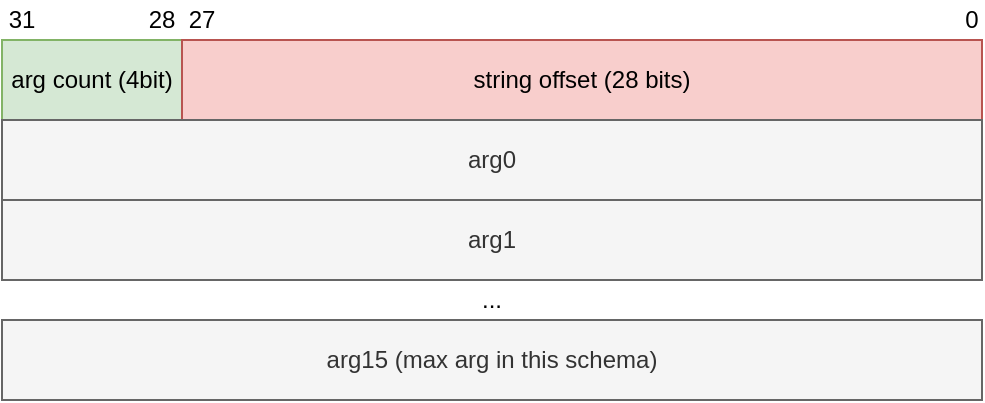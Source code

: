 <mxfile compressed="true" version="13.4.5" type="device"><diagram id="QaD_0Ijm2Cc3LvdYsElH" name="Page-1"><mxGraphModel dx="812" dy="541" grid="1" gridSize="10" guides="1" tooltips="1" connect="1" arrows="1" fold="1" page="1" pageScale="1" pageWidth="520" pageHeight="200" math="0" shadow="0"><root><mxCell id="0"/><mxCell id="1" parent="0"/><mxCell id="c4tHyPJ_nYMBr9oHYt1C-1" value="arg count (4bit)" style="rounded=0;whiteSpace=wrap;html=1;fillColor=#d5e8d4;strokeColor=#82b366;" vertex="1" parent="1"><mxGeometry x="15" y="20" width="90" height="40" as="geometry"/></mxCell><mxCell id="c4tHyPJ_nYMBr9oHYt1C-2" value="string offset (28 bits)" style="rounded=0;whiteSpace=wrap;html=1;fillColor=#f8cecc;strokeColor=#b85450;" vertex="1" parent="1"><mxGeometry x="105" y="20" width="400" height="40" as="geometry"/></mxCell><mxCell id="c4tHyPJ_nYMBr9oHYt1C-4" value="arg0" style="rounded=0;whiteSpace=wrap;html=1;fillColor=#f5f5f5;strokeColor=#666666;fontColor=#333333;" vertex="1" parent="1"><mxGeometry x="15" y="60" width="490" height="40" as="geometry"/></mxCell><mxCell id="c4tHyPJ_nYMBr9oHYt1C-5" value="arg1" style="rounded=0;whiteSpace=wrap;html=1;fillColor=#f5f5f5;strokeColor=#666666;fontColor=#333333;" vertex="1" parent="1"><mxGeometry x="15" y="100" width="490" height="40" as="geometry"/></mxCell><mxCell id="c4tHyPJ_nYMBr9oHYt1C-6" value="..." style="text;html=1;strokeColor=none;fillColor=none;align=center;verticalAlign=middle;whiteSpace=wrap;rounded=0;" vertex="1" parent="1"><mxGeometry x="240" y="140" width="40" height="20" as="geometry"/></mxCell><mxCell id="c4tHyPJ_nYMBr9oHYt1C-7" value="arg15 (max arg in this schema)" style="rounded=0;whiteSpace=wrap;html=1;fillColor=#f5f5f5;strokeColor=#666666;fontColor=#333333;" vertex="1" parent="1"><mxGeometry x="15" y="160" width="490" height="40" as="geometry"/></mxCell><mxCell id="c4tHyPJ_nYMBr9oHYt1C-8" value="0" style="text;html=1;strokeColor=none;fillColor=none;align=center;verticalAlign=middle;whiteSpace=wrap;rounded=0;" vertex="1" parent="1"><mxGeometry x="495" width="10" height="20" as="geometry"/></mxCell><mxCell id="c4tHyPJ_nYMBr9oHYt1C-9" value="27" style="text;html=1;strokeColor=none;fillColor=none;align=center;verticalAlign=middle;whiteSpace=wrap;rounded=0;" vertex="1" parent="1"><mxGeometry x="105" width="20" height="20" as="geometry"/></mxCell><mxCell id="c4tHyPJ_nYMBr9oHYt1C-10" value="28" style="text;html=1;strokeColor=none;fillColor=none;align=center;verticalAlign=middle;whiteSpace=wrap;rounded=0;" vertex="1" parent="1"><mxGeometry x="85" width="20" height="20" as="geometry"/></mxCell><mxCell id="c4tHyPJ_nYMBr9oHYt1C-11" value="31" style="text;html=1;strokeColor=none;fillColor=none;align=center;verticalAlign=middle;whiteSpace=wrap;rounded=0;" vertex="1" parent="1"><mxGeometry x="15" width="20" height="20" as="geometry"/></mxCell></root></mxGraphModel></diagram></mxfile>